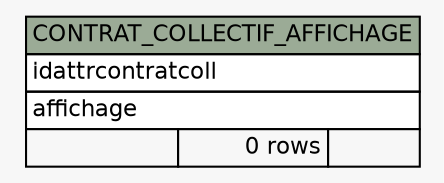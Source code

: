// dot 2.40.1 on Mac OS X 10.12.5
// SchemaSpy rev 590
digraph "CONTRAT_COLLECTIF_AFFICHAGE" {
  graph [
    rankdir="RL"
    bgcolor="#f7f7f7"
    nodesep="0.18"
    ranksep="0.46"
    fontname="Helvetica"
    fontsize="11"
  ];
  node [
    fontname="Helvetica"
    fontsize="11"
    shape="plaintext"
  ];
  edge [
    arrowsize="0.8"
  ];
  "CONTRAT_COLLECTIF_AFFICHAGE" [
    label=<
    <TABLE BORDER="0" CELLBORDER="1" CELLSPACING="0" BGCOLOR="#ffffff">
      <TR><TD COLSPAN="3" BGCOLOR="#9bab96" ALIGN="CENTER">CONTRAT_COLLECTIF_AFFICHAGE</TD></TR>
      <TR><TD PORT="idattrcontratcoll" COLSPAN="3" ALIGN="LEFT">idattrcontratcoll</TD></TR>
      <TR><TD PORT="affichage" COLSPAN="3" ALIGN="LEFT">affichage</TD></TR>
      <TR><TD ALIGN="LEFT" BGCOLOR="#f7f7f7">  </TD><TD ALIGN="RIGHT" BGCOLOR="#f7f7f7">0 rows</TD><TD ALIGN="RIGHT" BGCOLOR="#f7f7f7">  </TD></TR>
    </TABLE>>
    URL="tables/CONTRAT_COLLECTIF_AFFICHAGE.html"
    tooltip="CONTRAT_COLLECTIF_AFFICHAGE"
  ];
}
